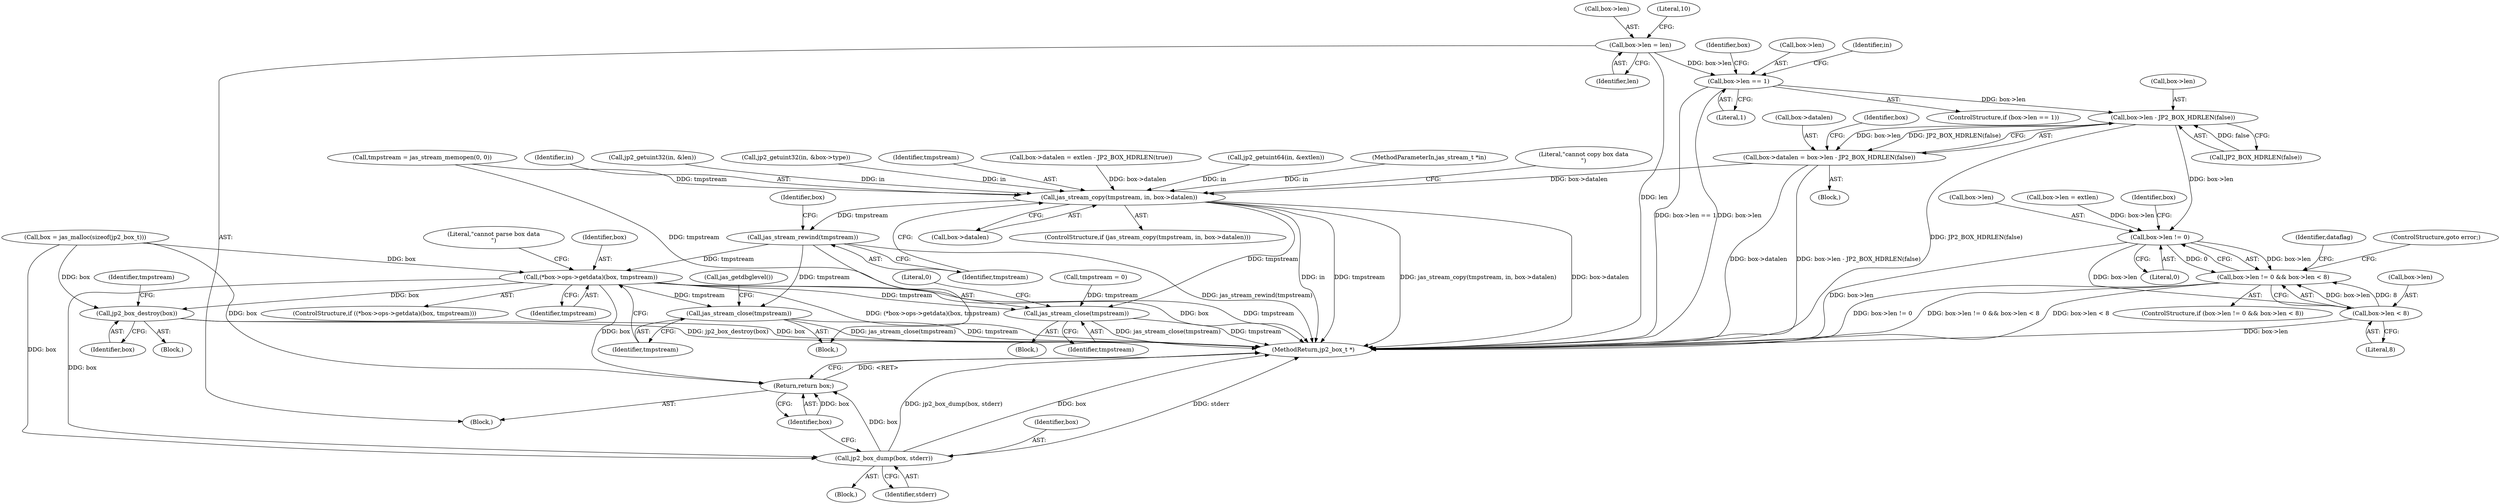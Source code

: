 digraph "0_jasper_bdfe95a6e81ffb4b2fad31a76b57943695beed20_0@pointer" {
"1000186" [label="(Call,box->len == 1)"];
"1000161" [label="(Call,box->len = len)"];
"1000228" [label="(Call,box->len - JP2_BOX_HDRLEN(false))"];
"1000224" [label="(Call,box->datalen = box->len - JP2_BOX_HDRLEN(false))"];
"1000273" [label="(Call,jas_stream_copy(tmpstream, in, box->datalen))"];
"1000283" [label="(Call,jas_stream_rewind(tmpstream))"];
"1000301" [label="(Call,(*box->ops->getdata)(box, tmpstream))"];
"1000308" [label="(Call,jas_stream_close(tmpstream))"];
"1000315" [label="(Call,jp2_box_dump(box, stderr))"];
"1000318" [label="(Return,return box;)"];
"1000324" [label="(Call,jp2_box_destroy(box))"];
"1000329" [label="(Call,jas_stream_close(tmpstream))"];
"1000236" [label="(Call,box->len != 0)"];
"1000235" [label="(Call,box->len != 0 && box->len < 8)"];
"1000241" [label="(Call,box->len < 8)"];
"1000214" [label="(Call,box->datalen = extlen - JP2_BOX_HDRLEN(true))"];
"1000306" [label="(Literal,\"cannot parse box data\n\")"];
"1000193" [label="(Call,jp2_getuint64(in, &extlen))"];
"1000142" [label="(Call,jp2_getuint32(in, &box->type))"];
"1000314" [label="(Block,)"];
"1000274" [label="(Identifier,tmpstream)"];
"1000232" [label="(Call,JP2_BOX_HDRLEN(false))"];
"1000161" [label="(Call,box->len = len)"];
"1000243" [label="(Identifier,box)"];
"1000165" [label="(Identifier,len)"];
"1000323" [label="(Block,)"];
"1000265" [label="(Call,tmpstream = jas_stream_memopen(0, 0))"];
"1000317" [label="(Identifier,stderr)"];
"1000245" [label="(Literal,8)"];
"1000325" [label="(Identifier,box)"];
"1000300" [label="(ControlStructure,if ((*box->ops->getdata)(box, tmpstream)))"];
"1000235" [label="(Call,box->len != 0 && box->len < 8)"];
"1000106" [label="(Block,)"];
"1000162" [label="(Call,box->len)"];
"1000105" [label="(MethodParameterIn,jas_stream_t *in)"];
"1000333" [label="(MethodReturn,jp2_box_t *)"];
"1000328" [label="(Block,)"];
"1000283" [label="(Call,jas_stream_rewind(tmpstream))"];
"1000167" [label="(Literal,10)"];
"1000224" [label="(Call,box->datalen = box->len - JP2_BOX_HDRLEN(false))"];
"1000262" [label="(Block,)"];
"1000324" [label="(Call,jp2_box_destroy(box))"];
"1000273" [label="(Call,jas_stream_copy(tmpstream, in, box->datalen))"];
"1000281" [label="(Literal,\"cannot copy box data\n\")"];
"1000309" [label="(Identifier,tmpstream)"];
"1000312" [label="(Call,jas_getdbglevel())"];
"1000276" [label="(Call,box->datalen)"];
"1000247" [label="(ControlStructure,goto error;)"];
"1000303" [label="(Identifier,tmpstream)"];
"1000240" [label="(Literal,0)"];
"1000237" [label="(Call,box->len)"];
"1000226" [label="(Identifier,box)"];
"1000186" [label="(Call,box->len == 1)"];
"1000185" [label="(ControlStructure,if (box->len == 1))"];
"1000241" [label="(Call,box->len < 8)"];
"1000301" [label="(Call,(*box->ops->getdata)(box, tmpstream))"];
"1000287" [label="(Identifier,box)"];
"1000315" [label="(Call,jp2_box_dump(box, stderr))"];
"1000236" [label="(Call,box->len != 0)"];
"1000308" [label="(Call,jas_stream_close(tmpstream))"];
"1000302" [label="(Identifier,box)"];
"1000284" [label="(Identifier,tmpstream)"];
"1000242" [label="(Call,box->len)"];
"1000209" [label="(Call,box->len = extlen)"];
"1000116" [label="(Call,tmpstream = 0)"];
"1000228" [label="(Call,box->len - JP2_BOX_HDRLEN(false))"];
"1000187" [label="(Call,box->len)"];
"1000272" [label="(ControlStructure,if (jas_stream_copy(tmpstream, in, box->datalen)))"];
"1000332" [label="(Literal,0)"];
"1000223" [label="(Block,)"];
"1000190" [label="(Literal,1)"];
"1000275" [label="(Identifier,in)"];
"1000329" [label="(Call,jas_stream_close(tmpstream))"];
"1000318" [label="(Return,return box;)"];
"1000319" [label="(Identifier,box)"];
"1000327" [label="(Identifier,tmpstream)"];
"1000225" [label="(Call,box->datalen)"];
"1000138" [label="(Call,jp2_getuint32(in, &len))"];
"1000330" [label="(Identifier,tmpstream)"];
"1000238" [label="(Identifier,box)"];
"1000234" [label="(ControlStructure,if (box->len != 0 && box->len < 8))"];
"1000121" [label="(Call,box = jas_malloc(sizeof(jp2_box_t)))"];
"1000249" [label="(Identifier,dataflag)"];
"1000316" [label="(Identifier,box)"];
"1000194" [label="(Identifier,in)"];
"1000229" [label="(Call,box->len)"];
"1000186" -> "1000185"  [label="AST: "];
"1000186" -> "1000190"  [label="CFG: "];
"1000187" -> "1000186"  [label="AST: "];
"1000190" -> "1000186"  [label="AST: "];
"1000194" -> "1000186"  [label="CFG: "];
"1000226" -> "1000186"  [label="CFG: "];
"1000186" -> "1000333"  [label="DDG: box->len == 1"];
"1000186" -> "1000333"  [label="DDG: box->len"];
"1000161" -> "1000186"  [label="DDG: box->len"];
"1000186" -> "1000228"  [label="DDG: box->len"];
"1000161" -> "1000106"  [label="AST: "];
"1000161" -> "1000165"  [label="CFG: "];
"1000162" -> "1000161"  [label="AST: "];
"1000165" -> "1000161"  [label="AST: "];
"1000167" -> "1000161"  [label="CFG: "];
"1000161" -> "1000333"  [label="DDG: len"];
"1000228" -> "1000224"  [label="AST: "];
"1000228" -> "1000232"  [label="CFG: "];
"1000229" -> "1000228"  [label="AST: "];
"1000232" -> "1000228"  [label="AST: "];
"1000224" -> "1000228"  [label="CFG: "];
"1000228" -> "1000333"  [label="DDG: JP2_BOX_HDRLEN(false)"];
"1000228" -> "1000224"  [label="DDG: box->len"];
"1000228" -> "1000224"  [label="DDG: JP2_BOX_HDRLEN(false)"];
"1000232" -> "1000228"  [label="DDG: false"];
"1000228" -> "1000236"  [label="DDG: box->len"];
"1000224" -> "1000223"  [label="AST: "];
"1000225" -> "1000224"  [label="AST: "];
"1000238" -> "1000224"  [label="CFG: "];
"1000224" -> "1000333"  [label="DDG: box->datalen"];
"1000224" -> "1000333"  [label="DDG: box->len - JP2_BOX_HDRLEN(false)"];
"1000224" -> "1000273"  [label="DDG: box->datalen"];
"1000273" -> "1000272"  [label="AST: "];
"1000273" -> "1000276"  [label="CFG: "];
"1000274" -> "1000273"  [label="AST: "];
"1000275" -> "1000273"  [label="AST: "];
"1000276" -> "1000273"  [label="AST: "];
"1000281" -> "1000273"  [label="CFG: "];
"1000284" -> "1000273"  [label="CFG: "];
"1000273" -> "1000333"  [label="DDG: box->datalen"];
"1000273" -> "1000333"  [label="DDG: in"];
"1000273" -> "1000333"  [label="DDG: tmpstream"];
"1000273" -> "1000333"  [label="DDG: jas_stream_copy(tmpstream, in, box->datalen)"];
"1000265" -> "1000273"  [label="DDG: tmpstream"];
"1000193" -> "1000273"  [label="DDG: in"];
"1000138" -> "1000273"  [label="DDG: in"];
"1000142" -> "1000273"  [label="DDG: in"];
"1000105" -> "1000273"  [label="DDG: in"];
"1000214" -> "1000273"  [label="DDG: box->datalen"];
"1000273" -> "1000283"  [label="DDG: tmpstream"];
"1000273" -> "1000329"  [label="DDG: tmpstream"];
"1000283" -> "1000262"  [label="AST: "];
"1000283" -> "1000284"  [label="CFG: "];
"1000284" -> "1000283"  [label="AST: "];
"1000287" -> "1000283"  [label="CFG: "];
"1000283" -> "1000333"  [label="DDG: jas_stream_rewind(tmpstream)"];
"1000283" -> "1000301"  [label="DDG: tmpstream"];
"1000283" -> "1000308"  [label="DDG: tmpstream"];
"1000301" -> "1000300"  [label="AST: "];
"1000301" -> "1000303"  [label="CFG: "];
"1000302" -> "1000301"  [label="AST: "];
"1000303" -> "1000301"  [label="AST: "];
"1000306" -> "1000301"  [label="CFG: "];
"1000309" -> "1000301"  [label="CFG: "];
"1000301" -> "1000333"  [label="DDG: tmpstream"];
"1000301" -> "1000333"  [label="DDG: (*box->ops->getdata)(box, tmpstream)"];
"1000301" -> "1000333"  [label="DDG: box"];
"1000121" -> "1000301"  [label="DDG: box"];
"1000301" -> "1000308"  [label="DDG: tmpstream"];
"1000301" -> "1000315"  [label="DDG: box"];
"1000301" -> "1000318"  [label="DDG: box"];
"1000301" -> "1000324"  [label="DDG: box"];
"1000301" -> "1000329"  [label="DDG: tmpstream"];
"1000308" -> "1000262"  [label="AST: "];
"1000308" -> "1000309"  [label="CFG: "];
"1000309" -> "1000308"  [label="AST: "];
"1000312" -> "1000308"  [label="CFG: "];
"1000308" -> "1000333"  [label="DDG: tmpstream"];
"1000308" -> "1000333"  [label="DDG: jas_stream_close(tmpstream)"];
"1000315" -> "1000314"  [label="AST: "];
"1000315" -> "1000317"  [label="CFG: "];
"1000316" -> "1000315"  [label="AST: "];
"1000317" -> "1000315"  [label="AST: "];
"1000319" -> "1000315"  [label="CFG: "];
"1000315" -> "1000333"  [label="DDG: jp2_box_dump(box, stderr)"];
"1000315" -> "1000333"  [label="DDG: box"];
"1000315" -> "1000333"  [label="DDG: stderr"];
"1000121" -> "1000315"  [label="DDG: box"];
"1000315" -> "1000318"  [label="DDG: box"];
"1000318" -> "1000106"  [label="AST: "];
"1000318" -> "1000319"  [label="CFG: "];
"1000319" -> "1000318"  [label="AST: "];
"1000333" -> "1000318"  [label="CFG: "];
"1000318" -> "1000333"  [label="DDG: <RET>"];
"1000319" -> "1000318"  [label="DDG: box"];
"1000121" -> "1000318"  [label="DDG: box"];
"1000324" -> "1000323"  [label="AST: "];
"1000324" -> "1000325"  [label="CFG: "];
"1000325" -> "1000324"  [label="AST: "];
"1000327" -> "1000324"  [label="CFG: "];
"1000324" -> "1000333"  [label="DDG: jp2_box_destroy(box)"];
"1000324" -> "1000333"  [label="DDG: box"];
"1000121" -> "1000324"  [label="DDG: box"];
"1000329" -> "1000328"  [label="AST: "];
"1000329" -> "1000330"  [label="CFG: "];
"1000330" -> "1000329"  [label="AST: "];
"1000332" -> "1000329"  [label="CFG: "];
"1000329" -> "1000333"  [label="DDG: jas_stream_close(tmpstream)"];
"1000329" -> "1000333"  [label="DDG: tmpstream"];
"1000116" -> "1000329"  [label="DDG: tmpstream"];
"1000265" -> "1000329"  [label="DDG: tmpstream"];
"1000236" -> "1000235"  [label="AST: "];
"1000236" -> "1000240"  [label="CFG: "];
"1000237" -> "1000236"  [label="AST: "];
"1000240" -> "1000236"  [label="AST: "];
"1000243" -> "1000236"  [label="CFG: "];
"1000235" -> "1000236"  [label="CFG: "];
"1000236" -> "1000333"  [label="DDG: box->len"];
"1000236" -> "1000235"  [label="DDG: box->len"];
"1000236" -> "1000235"  [label="DDG: 0"];
"1000209" -> "1000236"  [label="DDG: box->len"];
"1000236" -> "1000241"  [label="DDG: box->len"];
"1000235" -> "1000234"  [label="AST: "];
"1000235" -> "1000241"  [label="CFG: "];
"1000241" -> "1000235"  [label="AST: "];
"1000247" -> "1000235"  [label="CFG: "];
"1000249" -> "1000235"  [label="CFG: "];
"1000235" -> "1000333"  [label="DDG: box->len != 0"];
"1000235" -> "1000333"  [label="DDG: box->len != 0 && box->len < 8"];
"1000235" -> "1000333"  [label="DDG: box->len < 8"];
"1000241" -> "1000235"  [label="DDG: box->len"];
"1000241" -> "1000235"  [label="DDG: 8"];
"1000241" -> "1000245"  [label="CFG: "];
"1000242" -> "1000241"  [label="AST: "];
"1000245" -> "1000241"  [label="AST: "];
"1000241" -> "1000333"  [label="DDG: box->len"];
}
